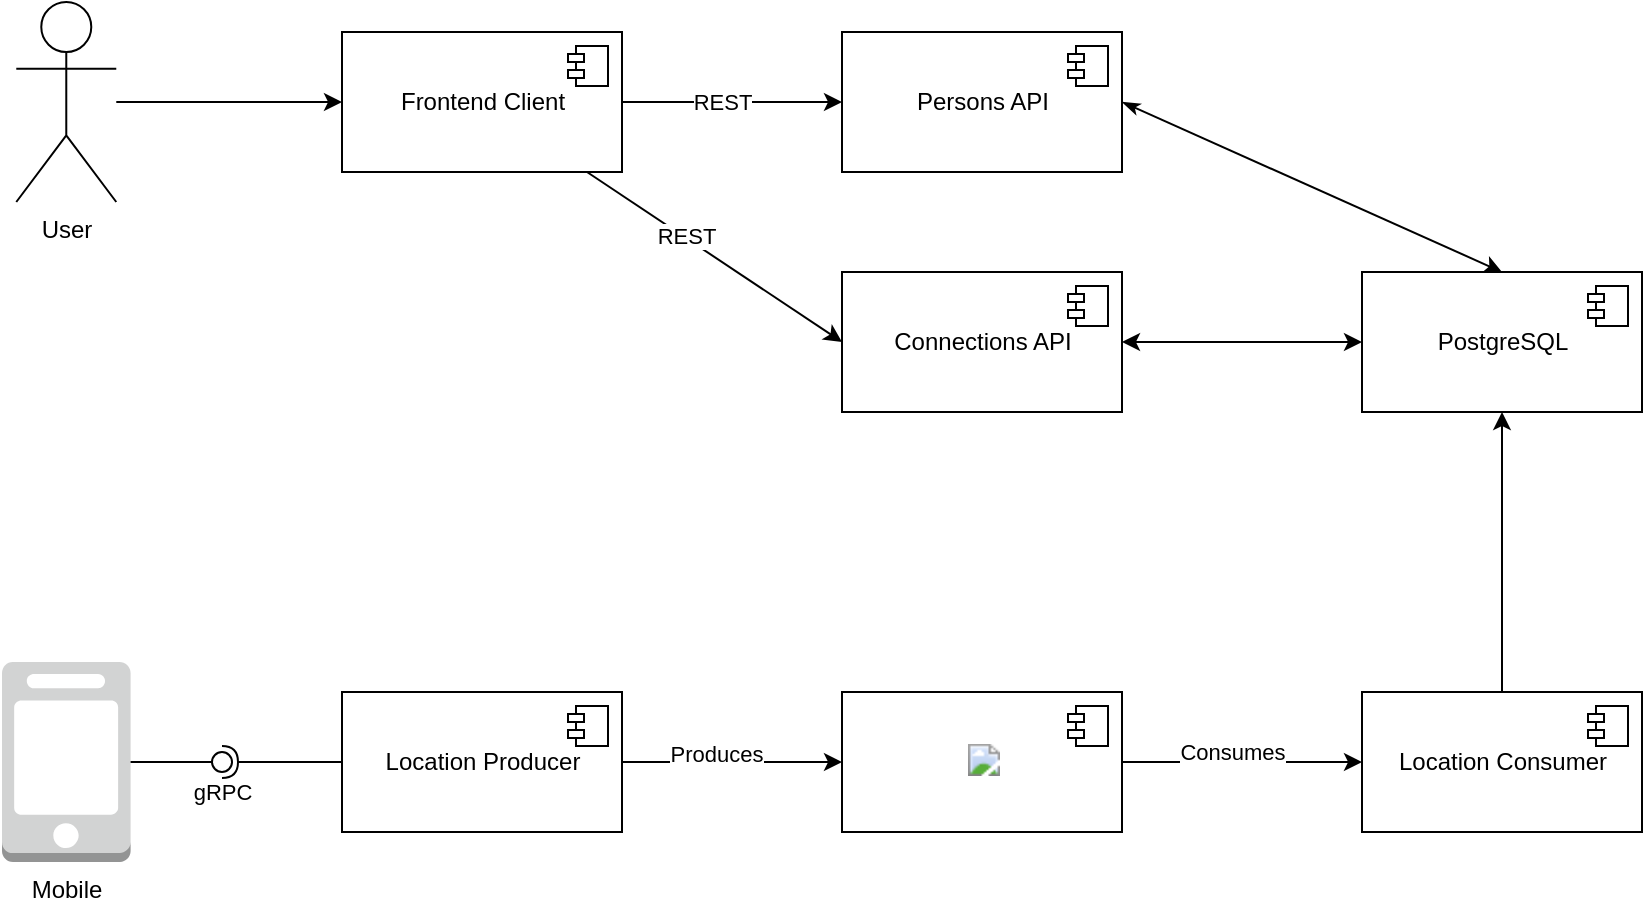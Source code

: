 <mxfile>
    <diagram id="qjKI_UF-VJTnI8fUkCdp" name="Page-1">
        <mxGraphModel dx="1743" dy="392" grid="1" gridSize="10" guides="1" tooltips="1" connect="1" arrows="1" fold="1" page="1" pageScale="1" pageWidth="850" pageHeight="1100" math="0" shadow="0">
            <root>
                <mxCell id="0"/>
                <mxCell id="1" parent="0"/>
                <mxCell id="21" style="edgeStyle=none;html=1;entryX=0;entryY=0.5;entryDx=0;entryDy=0;fontColor=#000000;" parent="1" source="13" target="17" edge="1">
                    <mxGeometry relative="1" as="geometry"/>
                </mxCell>
                <mxCell id="46" value="Produces" style="edgeLabel;html=1;align=center;verticalAlign=middle;resizable=0;points=[];fontColor=#000000;" parent="21" vertex="1" connectable="0">
                    <mxGeometry x="-0.133" y="4" relative="1" as="geometry">
                        <mxPoint x="-1" as="offset"/>
                    </mxGeometry>
                </mxCell>
                <mxCell id="13" value="Location Producer" style="html=1;dropTarget=0;" parent="1" vertex="1">
                    <mxGeometry x="130" y="390" width="140" height="70" as="geometry"/>
                </mxCell>
                <mxCell id="14" value="" style="shape=module;jettyWidth=8;jettyHeight=4;" parent="13" vertex="1">
                    <mxGeometry x="1" width="20" height="20" relative="1" as="geometry">
                        <mxPoint x="-27" y="7" as="offset"/>
                    </mxGeometry>
                </mxCell>
                <mxCell id="49" style="edgeStyle=none;html=1;fontColor=#000000;startArrow=none;startFill=0;" parent="1" source="15" target="25" edge="1">
                    <mxGeometry relative="1" as="geometry"/>
                </mxCell>
                <mxCell id="15" value="Location Consumer" style="html=1;dropTarget=0;" parent="1" vertex="1">
                    <mxGeometry x="640" y="390" width="140" height="70" as="geometry"/>
                </mxCell>
                <mxCell id="16" value="" style="shape=module;jettyWidth=8;jettyHeight=4;" parent="15" vertex="1">
                    <mxGeometry x="1" width="20" height="20" relative="1" as="geometry">
                        <mxPoint x="-27" y="7" as="offset"/>
                    </mxGeometry>
                </mxCell>
                <mxCell id="24" style="edgeStyle=none;html=1;entryX=0;entryY=0.5;entryDx=0;entryDy=0;fontColor=#000000;exitX=1;exitY=0.5;exitDx=0;exitDy=0;" parent="1" source="17" target="15" edge="1">
                    <mxGeometry relative="1" as="geometry"/>
                </mxCell>
                <mxCell id="47" value="Consumes" style="edgeLabel;html=1;align=center;verticalAlign=middle;resizable=0;points=[];fontColor=#000000;" parent="24" vertex="1" connectable="0">
                    <mxGeometry x="-0.074" y="5" relative="1" as="geometry">
                        <mxPoint x="-1" as="offset"/>
                    </mxGeometry>
                </mxCell>
                <mxCell id="20" value="" style="group" parent="1" vertex="1" connectable="0">
                    <mxGeometry x="380" y="390" width="140" height="70" as="geometry"/>
                </mxCell>
                <mxCell id="17" value="&lt;img src=&quot;https://kafka.apache.org/logos/kafka_logo--simple.png&quot;&gt;" style="html=1;dropTarget=0;" parent="20" vertex="1">
                    <mxGeometry width="140" height="70" as="geometry"/>
                </mxCell>
                <mxCell id="18" value="" style="shape=module;jettyWidth=8;jettyHeight=4;" parent="17" vertex="1">
                    <mxGeometry x="1" width="20" height="20" relative="1" as="geometry">
                        <mxPoint x="-27" y="7" as="offset"/>
                    </mxGeometry>
                </mxCell>
                <mxCell id="60" value="" style="shape=image;verticalLabelPosition=bottom;labelBackgroundColor=#ffffff;verticalAlign=top;aspect=fixed;imageAspect=0;image=https://kafka.apache.org/logos/kafka_logo--simple.png;" parent="20" vertex="1">
                    <mxGeometry x="11.5" y="2.5" width="117" height="65" as="geometry"/>
                </mxCell>
                <mxCell id="25" value="PostgreSQL" style="html=1;dropTarget=0;" parent="1" vertex="1">
                    <mxGeometry x="640" y="180" width="140" height="70" as="geometry"/>
                </mxCell>
                <mxCell id="26" value="" style="shape=module;jettyWidth=8;jettyHeight=4;" parent="25" vertex="1">
                    <mxGeometry x="1" width="20" height="20" relative="1" as="geometry">
                        <mxPoint x="-27" y="7" as="offset"/>
                    </mxGeometry>
                </mxCell>
                <mxCell id="52" style="edgeStyle=none;html=1;fontColor=#000000;startArrow=none;startFill=0;" parent="1" source="27" target="29" edge="1">
                    <mxGeometry relative="1" as="geometry"/>
                </mxCell>
                <mxCell id="61" value="REST" style="edgeLabel;html=1;align=center;verticalAlign=middle;resizable=0;points=[];" vertex="1" connectable="0" parent="52">
                    <mxGeometry x="-0.089" relative="1" as="geometry">
                        <mxPoint as="offset"/>
                    </mxGeometry>
                </mxCell>
                <mxCell id="56" style="edgeStyle=none;html=1;entryX=0;entryY=0.5;entryDx=0;entryDy=0;fontColor=#000000;startArrow=none;startFill=0;" parent="1" source="27" target="31" edge="1">
                    <mxGeometry relative="1" as="geometry"/>
                </mxCell>
                <mxCell id="62" value="REST" style="edgeLabel;html=1;align=center;verticalAlign=middle;resizable=0;points=[];" vertex="1" connectable="0" parent="56">
                    <mxGeometry x="-0.231" y="1" relative="1" as="geometry">
                        <mxPoint as="offset"/>
                    </mxGeometry>
                </mxCell>
                <mxCell id="27" value="Frontend Client" style="html=1;dropTarget=0;" parent="1" vertex="1">
                    <mxGeometry x="130" y="60" width="140" height="70" as="geometry"/>
                </mxCell>
                <mxCell id="28" value="" style="shape=module;jettyWidth=8;jettyHeight=4;" parent="27" vertex="1">
                    <mxGeometry x="1" width="20" height="20" relative="1" as="geometry">
                        <mxPoint x="-27" y="7" as="offset"/>
                    </mxGeometry>
                </mxCell>
                <mxCell id="57" style="edgeStyle=none;html=1;entryX=0.5;entryY=0;entryDx=0;entryDy=0;fontColor=#000000;startArrow=classicThin;startFill=1;strokeColor=default;exitX=1;exitY=0.5;exitDx=0;exitDy=0;" parent="1" source="29" target="25" edge="1">
                    <mxGeometry relative="1" as="geometry"/>
                </mxCell>
                <mxCell id="29" value="Persons API" style="html=1;dropTarget=0;" parent="1" vertex="1">
                    <mxGeometry x="380" y="60" width="140" height="70" as="geometry"/>
                </mxCell>
                <mxCell id="30" value="" style="shape=module;jettyWidth=8;jettyHeight=4;" parent="29" vertex="1">
                    <mxGeometry x="1" width="20" height="20" relative="1" as="geometry">
                        <mxPoint x="-27" y="7" as="offset"/>
                    </mxGeometry>
                </mxCell>
                <mxCell id="54" style="edgeStyle=none;html=1;fontColor=#000000;startArrow=classic;startFill=1;" parent="1" source="31" target="25" edge="1">
                    <mxGeometry relative="1" as="geometry"/>
                </mxCell>
                <mxCell id="31" value="Connections API" style="html=1;dropTarget=0;" parent="1" vertex="1">
                    <mxGeometry x="380" y="180" width="140" height="70" as="geometry"/>
                </mxCell>
                <mxCell id="32" value="" style="shape=module;jettyWidth=8;jettyHeight=4;" parent="31" vertex="1">
                    <mxGeometry x="1" width="20" height="20" relative="1" as="geometry">
                        <mxPoint x="-27" y="7" as="offset"/>
                    </mxGeometry>
                </mxCell>
                <mxCell id="36" value="Mobile" style="outlineConnect=0;dashed=0;verticalLabelPosition=bottom;verticalAlign=top;align=center;html=1;shape=mxgraph.aws3.mobile_client;fillColor=#D2D3D3;gradientColor=none;labelBackgroundColor=none;fontColor=#000000;" parent="1" vertex="1">
                    <mxGeometry x="-40" y="375" width="64.29" height="100" as="geometry"/>
                </mxCell>
                <mxCell id="42" value="" style="rounded=0;orthogonalLoop=1;jettySize=auto;html=1;endArrow=none;endFill=0;sketch=0;sourcePerimeterSpacing=0;targetPerimeterSpacing=0;fontColor=#000000;exitX=1;exitY=0.5;exitDx=0;exitDy=0;exitPerimeter=0;" parent="1" source="36" target="44" edge="1">
                    <mxGeometry relative="1" as="geometry">
                        <mxPoint x="50" y="425" as="sourcePoint"/>
                    </mxGeometry>
                </mxCell>
                <mxCell id="43" value="" style="rounded=0;orthogonalLoop=1;jettySize=auto;html=1;endArrow=halfCircle;endFill=0;entryX=0.5;entryY=0.5;endSize=6;strokeWidth=1;sketch=0;fontColor=#000000;exitX=0;exitY=0.5;exitDx=0;exitDy=0;" parent="1" source="13" target="44" edge="1">
                    <mxGeometry relative="1" as="geometry">
                        <mxPoint x="90" y="425" as="sourcePoint"/>
                    </mxGeometry>
                </mxCell>
                <mxCell id="45" value="gRPC" style="edgeLabel;html=1;align=center;verticalAlign=middle;resizable=0;points=[];fontColor=#000000;" parent="43" vertex="1" connectable="0">
                    <mxGeometry x="0.204" relative="1" as="geometry">
                        <mxPoint x="-24" y="15" as="offset"/>
                    </mxGeometry>
                </mxCell>
                <mxCell id="44" value="" style="ellipse;whiteSpace=wrap;html=1;align=center;aspect=fixed;resizable=0;points=[];outlineConnect=0;sketch=0;labelBackgroundColor=none;fontColor=#000000;" parent="1" vertex="1">
                    <mxGeometry x="65" y="420" width="10" height="10" as="geometry"/>
                </mxCell>
                <mxCell id="51" style="edgeStyle=none;html=1;fontColor=#000000;startArrow=none;startFill=0;" parent="1" source="50" target="27" edge="1">
                    <mxGeometry relative="1" as="geometry"/>
                </mxCell>
                <mxCell id="50" value="User" style="shape=umlActor;verticalLabelPosition=bottom;verticalAlign=top;html=1;labelBackgroundColor=none;fontColor=#000000;" parent="1" vertex="1">
                    <mxGeometry x="-32.86" y="45" width="50" height="100" as="geometry"/>
                </mxCell>
            </root>
        </mxGraphModel>
    </diagram>
</mxfile>